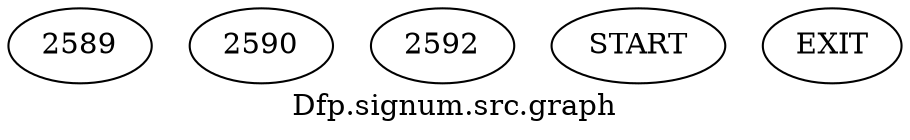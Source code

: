 /* --------------------------------------------------- */
/* Generated by Dr. Garbage Control Flow Graph Factory */
/* http://www.drgarbage.com                            */
/* Version: 4.5.0.201508311741                         */
/* Retrieved on: 2020-01-06 17:40:22.751               */
/* --------------------------------------------------- */
digraph "Dfp.signum.src.graph" {
 graph [label="Dfp.signum.src.graph"];
 2 [label="2589" ]
 3 [label="2590" ]
 4 [label="2592" ]
 5 [label="START" ]
 6 [label="EXIT" ]
 5  2
 2  3
 2  4
 3  6
 4  6
}
